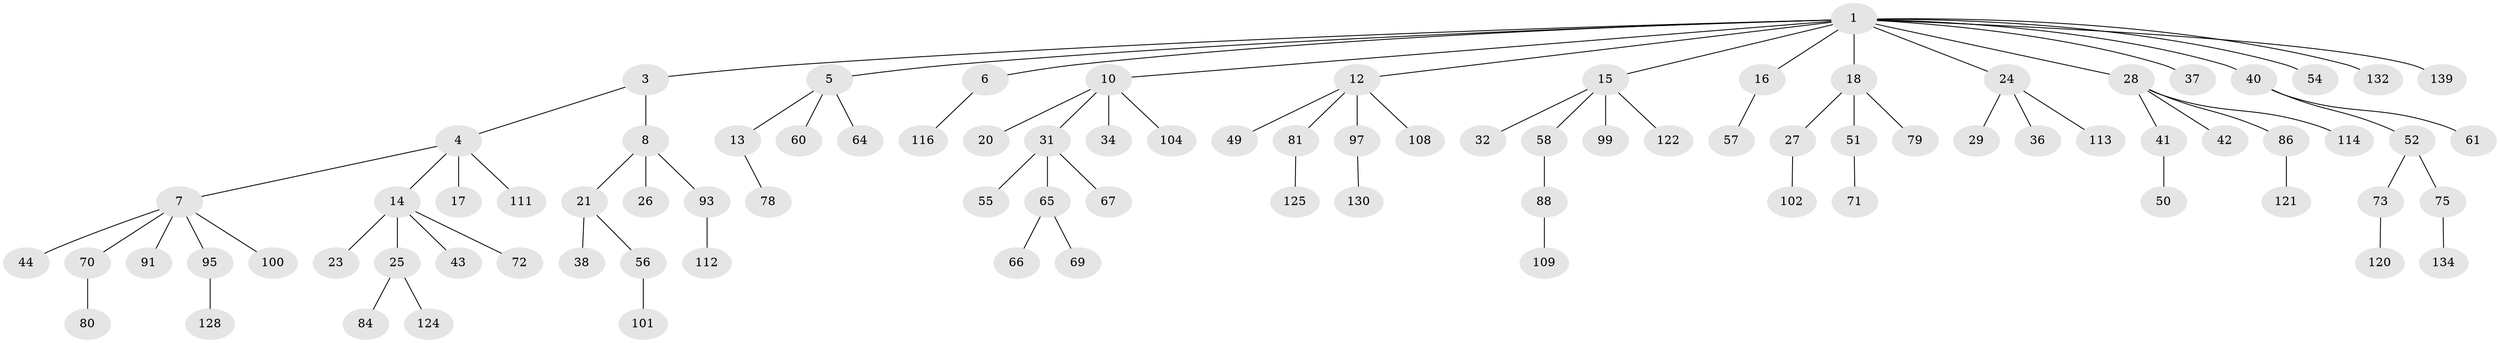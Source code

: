 // Generated by graph-tools (version 1.1) at 2025/52/02/27/25 19:52:12]
// undirected, 89 vertices, 88 edges
graph export_dot {
graph [start="1"]
  node [color=gray90,style=filled];
  1 [super="+2"];
  3;
  4 [super="+9"];
  5 [super="+47"];
  6 [super="+35"];
  7 [super="+63"];
  8 [super="+48"];
  10 [super="+11"];
  12 [super="+77"];
  13;
  14 [super="+68"];
  15 [super="+19"];
  16 [super="+22"];
  17;
  18 [super="+33"];
  20;
  21 [super="+89"];
  23;
  24 [super="+45"];
  25 [super="+30"];
  26;
  27 [super="+98"];
  28 [super="+46"];
  29 [super="+82"];
  31 [super="+39"];
  32 [super="+87"];
  34;
  36 [super="+76"];
  37;
  38 [super="+59"];
  40 [super="+83"];
  41 [super="+129"];
  42 [super="+92"];
  43;
  44 [super="+106"];
  49;
  50 [super="+105"];
  51 [super="+53"];
  52 [super="+62"];
  54 [super="+137"];
  55 [super="+85"];
  56 [super="+136"];
  57 [super="+131"];
  58 [super="+118"];
  60 [super="+138"];
  61;
  64;
  65 [super="+110"];
  66 [super="+90"];
  67;
  69 [super="+127"];
  70;
  71;
  72;
  73 [super="+74"];
  75 [super="+94"];
  78;
  79;
  80;
  81 [super="+126"];
  84 [super="+103"];
  86 [super="+119"];
  88;
  91;
  93 [super="+96"];
  95 [super="+107"];
  97;
  99;
  100;
  101;
  102 [super="+123"];
  104;
  108 [super="+140"];
  109;
  111 [super="+115"];
  112;
  113 [super="+117"];
  114;
  116;
  120;
  121;
  122;
  124 [super="+133"];
  125;
  128 [super="+135"];
  130;
  132;
  134;
  139;
  1 -- 6;
  1 -- 10;
  1 -- 15;
  1 -- 16;
  1 -- 54;
  1 -- 132;
  1 -- 139;
  1 -- 3;
  1 -- 5;
  1 -- 37;
  1 -- 40;
  1 -- 12;
  1 -- 18;
  1 -- 24;
  1 -- 28;
  3 -- 4;
  3 -- 8;
  4 -- 7;
  4 -- 14;
  4 -- 17;
  4 -- 111;
  5 -- 13;
  5 -- 64;
  5 -- 60;
  6 -- 116;
  7 -- 44;
  7 -- 95;
  7 -- 91;
  7 -- 100;
  7 -- 70;
  8 -- 21;
  8 -- 26;
  8 -- 93;
  10 -- 34;
  10 -- 20;
  10 -- 104;
  10 -- 31;
  12 -- 49;
  12 -- 81;
  12 -- 97;
  12 -- 108;
  13 -- 78;
  14 -- 23;
  14 -- 25;
  14 -- 43;
  14 -- 72;
  15 -- 58;
  15 -- 99;
  15 -- 122;
  15 -- 32;
  16 -- 57;
  18 -- 27;
  18 -- 79;
  18 -- 51;
  21 -- 38;
  21 -- 56;
  24 -- 29;
  24 -- 36;
  24 -- 113;
  25 -- 84;
  25 -- 124;
  27 -- 102;
  28 -- 41;
  28 -- 42;
  28 -- 114;
  28 -- 86;
  31 -- 55;
  31 -- 65;
  31 -- 67;
  40 -- 52;
  40 -- 61;
  41 -- 50;
  51 -- 71;
  52 -- 73;
  52 -- 75;
  56 -- 101;
  58 -- 88;
  65 -- 66;
  65 -- 69;
  70 -- 80;
  73 -- 120;
  75 -- 134;
  81 -- 125;
  86 -- 121;
  88 -- 109;
  93 -- 112;
  95 -- 128;
  97 -- 130;
}
